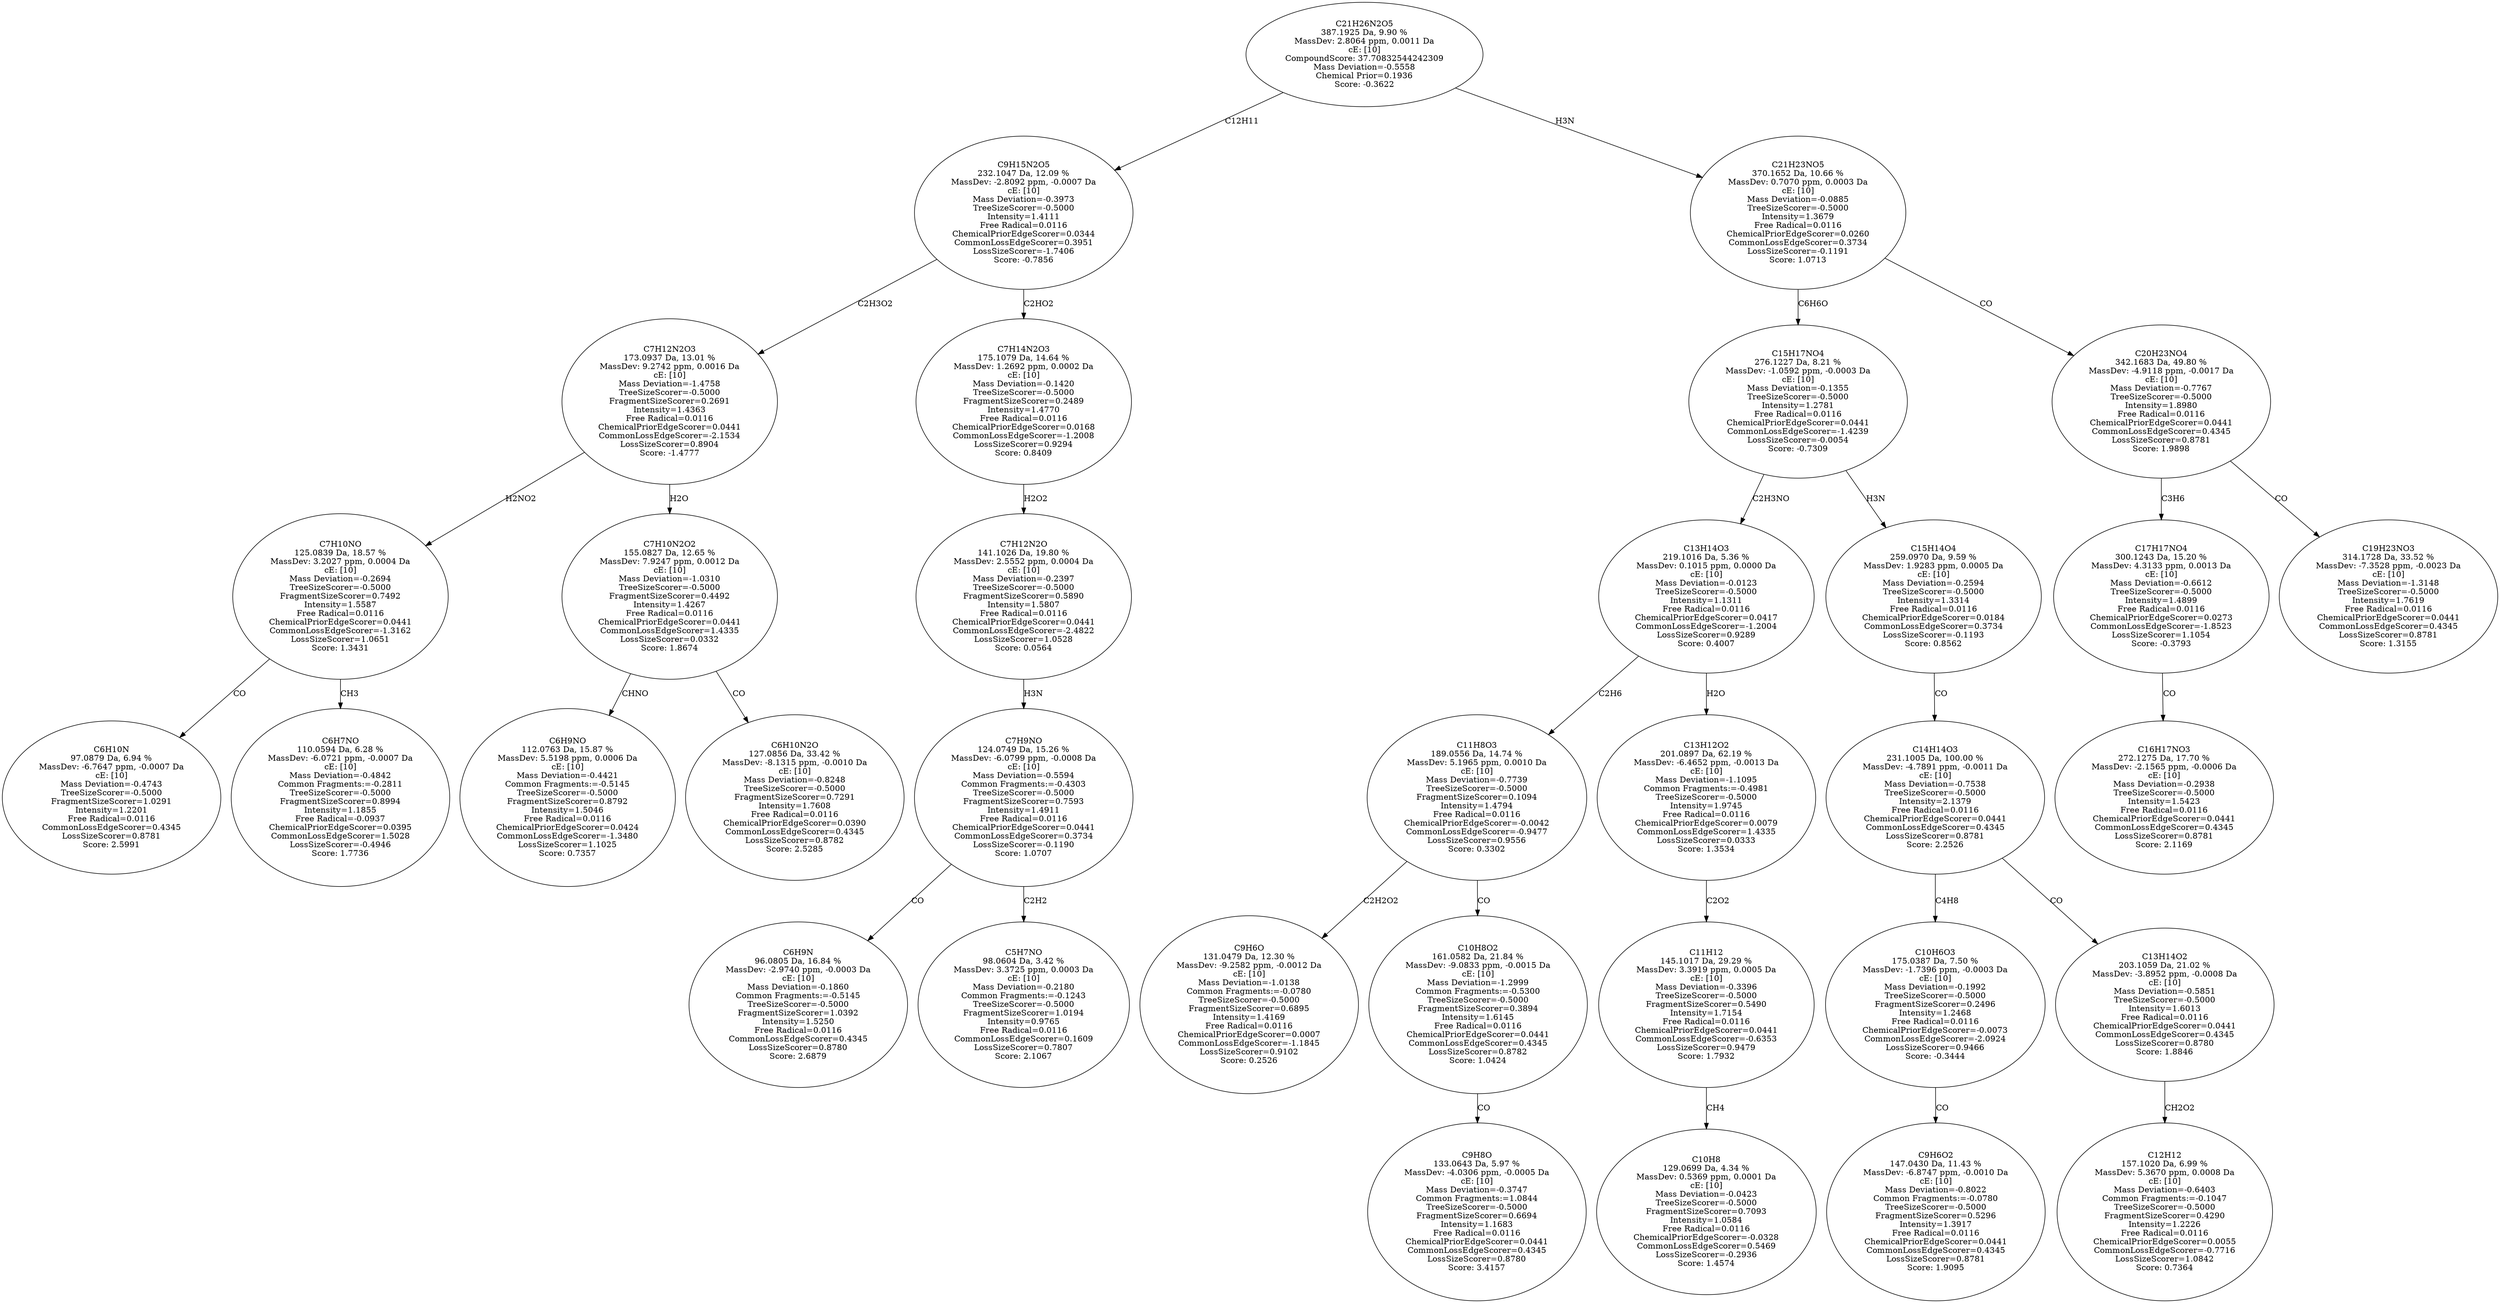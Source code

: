 strict digraph {
v1 [label="C6H10N\n97.0879 Da, 6.94 %\nMassDev: -6.7647 ppm, -0.0007 Da\ncE: [10]\nMass Deviation=-0.4743\nTreeSizeScorer=-0.5000\nFragmentSizeScorer=1.0291\nIntensity=1.2201\nFree Radical=0.0116\nCommonLossEdgeScorer=0.4345\nLossSizeScorer=0.8781\nScore: 2.5991"];
v2 [label="C6H7NO\n110.0594 Da, 6.28 %\nMassDev: -6.0721 ppm, -0.0007 Da\ncE: [10]\nMass Deviation=-0.4842\nCommon Fragments:=-0.2811\nTreeSizeScorer=-0.5000\nFragmentSizeScorer=0.8994\nIntensity=1.1855\nFree Radical=-0.0937\nChemicalPriorEdgeScorer=0.0395\nCommonLossEdgeScorer=1.5028\nLossSizeScorer=-0.4946\nScore: 1.7736"];
v3 [label="C7H10NO\n125.0839 Da, 18.57 %\nMassDev: 3.2027 ppm, 0.0004 Da\ncE: [10]\nMass Deviation=-0.2694\nTreeSizeScorer=-0.5000\nFragmentSizeScorer=0.7492\nIntensity=1.5587\nFree Radical=0.0116\nChemicalPriorEdgeScorer=0.0441\nCommonLossEdgeScorer=-1.3162\nLossSizeScorer=1.0651\nScore: 1.3431"];
v4 [label="C6H9NO\n112.0763 Da, 15.87 %\nMassDev: 5.5198 ppm, 0.0006 Da\ncE: [10]\nMass Deviation=-0.4421\nCommon Fragments:=-0.5145\nTreeSizeScorer=-0.5000\nFragmentSizeScorer=0.8792\nIntensity=1.5046\nFree Radical=0.0116\nChemicalPriorEdgeScorer=0.0424\nCommonLossEdgeScorer=-1.3480\nLossSizeScorer=1.1025\nScore: 0.7357"];
v5 [label="C6H10N2O\n127.0856 Da, 33.42 %\nMassDev: -8.1315 ppm, -0.0010 Da\ncE: [10]\nMass Deviation=-0.8248\nTreeSizeScorer=-0.5000\nFragmentSizeScorer=0.7291\nIntensity=1.7608\nFree Radical=0.0116\nChemicalPriorEdgeScorer=0.0390\nCommonLossEdgeScorer=0.4345\nLossSizeScorer=0.8782\nScore: 2.5285"];
v6 [label="C7H10N2O2\n155.0827 Da, 12.65 %\nMassDev: 7.9247 ppm, 0.0012 Da\ncE: [10]\nMass Deviation=-1.0310\nTreeSizeScorer=-0.5000\nFragmentSizeScorer=0.4492\nIntensity=1.4267\nFree Radical=0.0116\nChemicalPriorEdgeScorer=0.0441\nCommonLossEdgeScorer=1.4335\nLossSizeScorer=0.0332\nScore: 1.8674"];
v7 [label="C7H12N2O3\n173.0937 Da, 13.01 %\nMassDev: 9.2742 ppm, 0.0016 Da\ncE: [10]\nMass Deviation=-1.4758\nTreeSizeScorer=-0.5000\nFragmentSizeScorer=0.2691\nIntensity=1.4363\nFree Radical=0.0116\nChemicalPriorEdgeScorer=0.0441\nCommonLossEdgeScorer=-2.1534\nLossSizeScorer=0.8904\nScore: -1.4777"];
v8 [label="C6H9N\n96.0805 Da, 16.84 %\nMassDev: -2.9740 ppm, -0.0003 Da\ncE: [10]\nMass Deviation=-0.1860\nCommon Fragments:=-0.5145\nTreeSizeScorer=-0.5000\nFragmentSizeScorer=1.0392\nIntensity=1.5250\nFree Radical=0.0116\nCommonLossEdgeScorer=0.4345\nLossSizeScorer=0.8780\nScore: 2.6879"];
v9 [label="C5H7NO\n98.0604 Da, 3.42 %\nMassDev: 3.3725 ppm, 0.0003 Da\ncE: [10]\nMass Deviation=-0.2180\nCommon Fragments:=-0.1243\nTreeSizeScorer=-0.5000\nFragmentSizeScorer=1.0194\nIntensity=0.9765\nFree Radical=0.0116\nCommonLossEdgeScorer=0.1609\nLossSizeScorer=0.7807\nScore: 2.1067"];
v10 [label="C7H9NO\n124.0749 Da, 15.26 %\nMassDev: -6.0799 ppm, -0.0008 Da\ncE: [10]\nMass Deviation=-0.5594\nCommon Fragments:=-0.4303\nTreeSizeScorer=-0.5000\nFragmentSizeScorer=0.7593\nIntensity=1.4911\nFree Radical=0.0116\nChemicalPriorEdgeScorer=0.0441\nCommonLossEdgeScorer=0.3734\nLossSizeScorer=-0.1190\nScore: 1.0707"];
v11 [label="C7H12N2O\n141.1026 Da, 19.80 %\nMassDev: 2.5552 ppm, 0.0004 Da\ncE: [10]\nMass Deviation=-0.2397\nTreeSizeScorer=-0.5000\nFragmentSizeScorer=0.5890\nIntensity=1.5807\nFree Radical=0.0116\nChemicalPriorEdgeScorer=0.0441\nCommonLossEdgeScorer=-2.4822\nLossSizeScorer=1.0528\nScore: 0.0564"];
v12 [label="C7H14N2O3\n175.1079 Da, 14.64 %\nMassDev: 1.2692 ppm, 0.0002 Da\ncE: [10]\nMass Deviation=-0.1420\nTreeSizeScorer=-0.5000\nFragmentSizeScorer=0.2489\nIntensity=1.4770\nFree Radical=0.0116\nChemicalPriorEdgeScorer=0.0168\nCommonLossEdgeScorer=-1.2008\nLossSizeScorer=0.9294\nScore: 0.8409"];
v13 [label="C9H15N2O5\n232.1047 Da, 12.09 %\nMassDev: -2.8092 ppm, -0.0007 Da\ncE: [10]\nMass Deviation=-0.3973\nTreeSizeScorer=-0.5000\nIntensity=1.4111\nFree Radical=0.0116\nChemicalPriorEdgeScorer=0.0344\nCommonLossEdgeScorer=0.3951\nLossSizeScorer=-1.7406\nScore: -0.7856"];
v14 [label="C9H6O\n131.0479 Da, 12.30 %\nMassDev: -9.2582 ppm, -0.0012 Da\ncE: [10]\nMass Deviation=-1.0138\nCommon Fragments:=-0.0780\nTreeSizeScorer=-0.5000\nFragmentSizeScorer=0.6895\nIntensity=1.4169\nFree Radical=0.0116\nChemicalPriorEdgeScorer=0.0007\nCommonLossEdgeScorer=-1.1845\nLossSizeScorer=0.9102\nScore: 0.2526"];
v15 [label="C9H8O\n133.0643 Da, 5.97 %\nMassDev: -4.0306 ppm, -0.0005 Da\ncE: [10]\nMass Deviation=-0.3747\nCommon Fragments:=1.0844\nTreeSizeScorer=-0.5000\nFragmentSizeScorer=0.6694\nIntensity=1.1683\nFree Radical=0.0116\nChemicalPriorEdgeScorer=0.0441\nCommonLossEdgeScorer=0.4345\nLossSizeScorer=0.8780\nScore: 3.4157"];
v16 [label="C10H8O2\n161.0582 Da, 21.84 %\nMassDev: -9.0833 ppm, -0.0015 Da\ncE: [10]\nMass Deviation=-1.2999\nCommon Fragments:=-0.5300\nTreeSizeScorer=-0.5000\nFragmentSizeScorer=0.3894\nIntensity=1.6145\nFree Radical=0.0116\nChemicalPriorEdgeScorer=0.0441\nCommonLossEdgeScorer=0.4345\nLossSizeScorer=0.8782\nScore: 1.0424"];
v17 [label="C11H8O3\n189.0556 Da, 14.74 %\nMassDev: 5.1965 ppm, 0.0010 Da\ncE: [10]\nMass Deviation=-0.7739\nTreeSizeScorer=-0.5000\nFragmentSizeScorer=0.1094\nIntensity=1.4794\nFree Radical=0.0116\nChemicalPriorEdgeScorer=-0.0042\nCommonLossEdgeScorer=-0.9477\nLossSizeScorer=0.9556\nScore: 0.3302"];
v18 [label="C10H8\n129.0699 Da, 4.34 %\nMassDev: 0.5369 ppm, 0.0001 Da\ncE: [10]\nMass Deviation=-0.0423\nTreeSizeScorer=-0.5000\nFragmentSizeScorer=0.7093\nIntensity=1.0584\nFree Radical=0.0116\nChemicalPriorEdgeScorer=-0.0328\nCommonLossEdgeScorer=0.5469\nLossSizeScorer=-0.2936\nScore: 1.4574"];
v19 [label="C11H12\n145.1017 Da, 29.29 %\nMassDev: 3.3919 ppm, 0.0005 Da\ncE: [10]\nMass Deviation=-0.3396\nTreeSizeScorer=-0.5000\nFragmentSizeScorer=0.5490\nIntensity=1.7154\nFree Radical=0.0116\nChemicalPriorEdgeScorer=0.0441\nCommonLossEdgeScorer=-0.6353\nLossSizeScorer=0.9479\nScore: 1.7932"];
v20 [label="C13H12O2\n201.0897 Da, 62.19 %\nMassDev: -6.4652 ppm, -0.0013 Da\ncE: [10]\nMass Deviation=-1.1095\nCommon Fragments:=-0.4981\nTreeSizeScorer=-0.5000\nIntensity=1.9745\nFree Radical=0.0116\nChemicalPriorEdgeScorer=0.0079\nCommonLossEdgeScorer=1.4335\nLossSizeScorer=0.0333\nScore: 1.3534"];
v21 [label="C13H14O3\n219.1016 Da, 5.36 %\nMassDev: 0.1015 ppm, 0.0000 Da\ncE: [10]\nMass Deviation=-0.0123\nTreeSizeScorer=-0.5000\nIntensity=1.1311\nFree Radical=0.0116\nChemicalPriorEdgeScorer=0.0417\nCommonLossEdgeScorer=-1.2004\nLossSizeScorer=0.9289\nScore: 0.4007"];
v22 [label="C9H6O2\n147.0430 Da, 11.43 %\nMassDev: -6.8747 ppm, -0.0010 Da\ncE: [10]\nMass Deviation=-0.8022\nCommon Fragments:=-0.0780\nTreeSizeScorer=-0.5000\nFragmentSizeScorer=0.5296\nIntensity=1.3917\nFree Radical=0.0116\nChemicalPriorEdgeScorer=0.0441\nCommonLossEdgeScorer=0.4345\nLossSizeScorer=0.8781\nScore: 1.9095"];
v23 [label="C10H6O3\n175.0387 Da, 7.50 %\nMassDev: -1.7396 ppm, -0.0003 Da\ncE: [10]\nMass Deviation=-0.1992\nTreeSizeScorer=-0.5000\nFragmentSizeScorer=0.2496\nIntensity=1.2468\nFree Radical=0.0116\nChemicalPriorEdgeScorer=-0.0073\nCommonLossEdgeScorer=-2.0924\nLossSizeScorer=0.9466\nScore: -0.3444"];
v24 [label="C12H12\n157.1020 Da, 6.99 %\nMassDev: 5.3670 ppm, 0.0008 Da\ncE: [10]\nMass Deviation=-0.6403\nCommon Fragments:=-0.1047\nTreeSizeScorer=-0.5000\nFragmentSizeScorer=0.4290\nIntensity=1.2226\nFree Radical=0.0116\nChemicalPriorEdgeScorer=0.0055\nCommonLossEdgeScorer=-0.7716\nLossSizeScorer=1.0842\nScore: 0.7364"];
v25 [label="C13H14O2\n203.1059 Da, 21.02 %\nMassDev: -3.8952 ppm, -0.0008 Da\ncE: [10]\nMass Deviation=-0.5851\nTreeSizeScorer=-0.5000\nIntensity=1.6013\nFree Radical=0.0116\nChemicalPriorEdgeScorer=0.0441\nCommonLossEdgeScorer=0.4345\nLossSizeScorer=0.8780\nScore: 1.8846"];
v26 [label="C14H14O3\n231.1005 Da, 100.00 %\nMassDev: -4.7891 ppm, -0.0011 Da\ncE: [10]\nMass Deviation=-0.7538\nTreeSizeScorer=-0.5000\nIntensity=2.1379\nFree Radical=0.0116\nChemicalPriorEdgeScorer=0.0441\nCommonLossEdgeScorer=0.4345\nLossSizeScorer=0.8781\nScore: 2.2526"];
v27 [label="C15H14O4\n259.0970 Da, 9.59 %\nMassDev: 1.9283 ppm, 0.0005 Da\ncE: [10]\nMass Deviation=-0.2594\nTreeSizeScorer=-0.5000\nIntensity=1.3314\nFree Radical=0.0116\nChemicalPriorEdgeScorer=0.0184\nCommonLossEdgeScorer=0.3734\nLossSizeScorer=-0.1193\nScore: 0.8562"];
v28 [label="C15H17NO4\n276.1227 Da, 8.21 %\nMassDev: -1.0592 ppm, -0.0003 Da\ncE: [10]\nMass Deviation=-0.1355\nTreeSizeScorer=-0.5000\nIntensity=1.2781\nFree Radical=0.0116\nChemicalPriorEdgeScorer=0.0441\nCommonLossEdgeScorer=-1.4239\nLossSizeScorer=-0.0054\nScore: -0.7309"];
v29 [label="C16H17NO3\n272.1275 Da, 17.70 %\nMassDev: -2.1565 ppm, -0.0006 Da\ncE: [10]\nMass Deviation=-0.2938\nTreeSizeScorer=-0.5000\nIntensity=1.5423\nFree Radical=0.0116\nChemicalPriorEdgeScorer=0.0441\nCommonLossEdgeScorer=0.4345\nLossSizeScorer=0.8781\nScore: 2.1169"];
v30 [label="C17H17NO4\n300.1243 Da, 15.20 %\nMassDev: 4.3133 ppm, 0.0013 Da\ncE: [10]\nMass Deviation=-0.6612\nTreeSizeScorer=-0.5000\nIntensity=1.4899\nFree Radical=0.0116\nChemicalPriorEdgeScorer=0.0273\nCommonLossEdgeScorer=-1.8523\nLossSizeScorer=1.1054\nScore: -0.3793"];
v31 [label="C19H23NO3\n314.1728 Da, 33.52 %\nMassDev: -7.3528 ppm, -0.0023 Da\ncE: [10]\nMass Deviation=-1.3148\nTreeSizeScorer=-0.5000\nIntensity=1.7619\nFree Radical=0.0116\nChemicalPriorEdgeScorer=0.0441\nCommonLossEdgeScorer=0.4345\nLossSizeScorer=0.8781\nScore: 1.3155"];
v32 [label="C20H23NO4\n342.1683 Da, 49.80 %\nMassDev: -4.9118 ppm, -0.0017 Da\ncE: [10]\nMass Deviation=-0.7767\nTreeSizeScorer=-0.5000\nIntensity=1.8980\nFree Radical=0.0116\nChemicalPriorEdgeScorer=0.0441\nCommonLossEdgeScorer=0.4345\nLossSizeScorer=0.8781\nScore: 1.9898"];
v33 [label="C21H23NO5\n370.1652 Da, 10.66 %\nMassDev: 0.7070 ppm, 0.0003 Da\ncE: [10]\nMass Deviation=-0.0885\nTreeSizeScorer=-0.5000\nIntensity=1.3679\nFree Radical=0.0116\nChemicalPriorEdgeScorer=0.0260\nCommonLossEdgeScorer=0.3734\nLossSizeScorer=-0.1191\nScore: 1.0713"];
v34 [label="C21H26N2O5\n387.1925 Da, 9.90 %\nMassDev: 2.8064 ppm, 0.0011 Da\ncE: [10]\nCompoundScore: 37.70832544242309\nMass Deviation=-0.5558\nChemical Prior=0.1936\nScore: -0.3622"];
v3 -> v1 [label="CO"];
v3 -> v2 [label="CH3"];
v7 -> v3 [label="H2NO2"];
v6 -> v4 [label="CHNO"];
v6 -> v5 [label="CO"];
v7 -> v6 [label="H2O"];
v13 -> v7 [label="C2H3O2"];
v10 -> v8 [label="CO"];
v10 -> v9 [label="C2H2"];
v11 -> v10 [label="H3N"];
v12 -> v11 [label="H2O2"];
v13 -> v12 [label="C2HO2"];
v34 -> v13 [label="C12H11"];
v17 -> v14 [label="C2H2O2"];
v16 -> v15 [label="CO"];
v17 -> v16 [label="CO"];
v21 -> v17 [label="C2H6"];
v19 -> v18 [label="CH4"];
v20 -> v19 [label="C2O2"];
v21 -> v20 [label="H2O"];
v28 -> v21 [label="C2H3NO"];
v23 -> v22 [label="CO"];
v26 -> v23 [label="C4H8"];
v25 -> v24 [label="CH2O2"];
v26 -> v25 [label="CO"];
v27 -> v26 [label="CO"];
v28 -> v27 [label="H3N"];
v33 -> v28 [label="C6H6O"];
v30 -> v29 [label="CO"];
v32 -> v30 [label="C3H6"];
v32 -> v31 [label="CO"];
v33 -> v32 [label="CO"];
v34 -> v33 [label="H3N"];
}